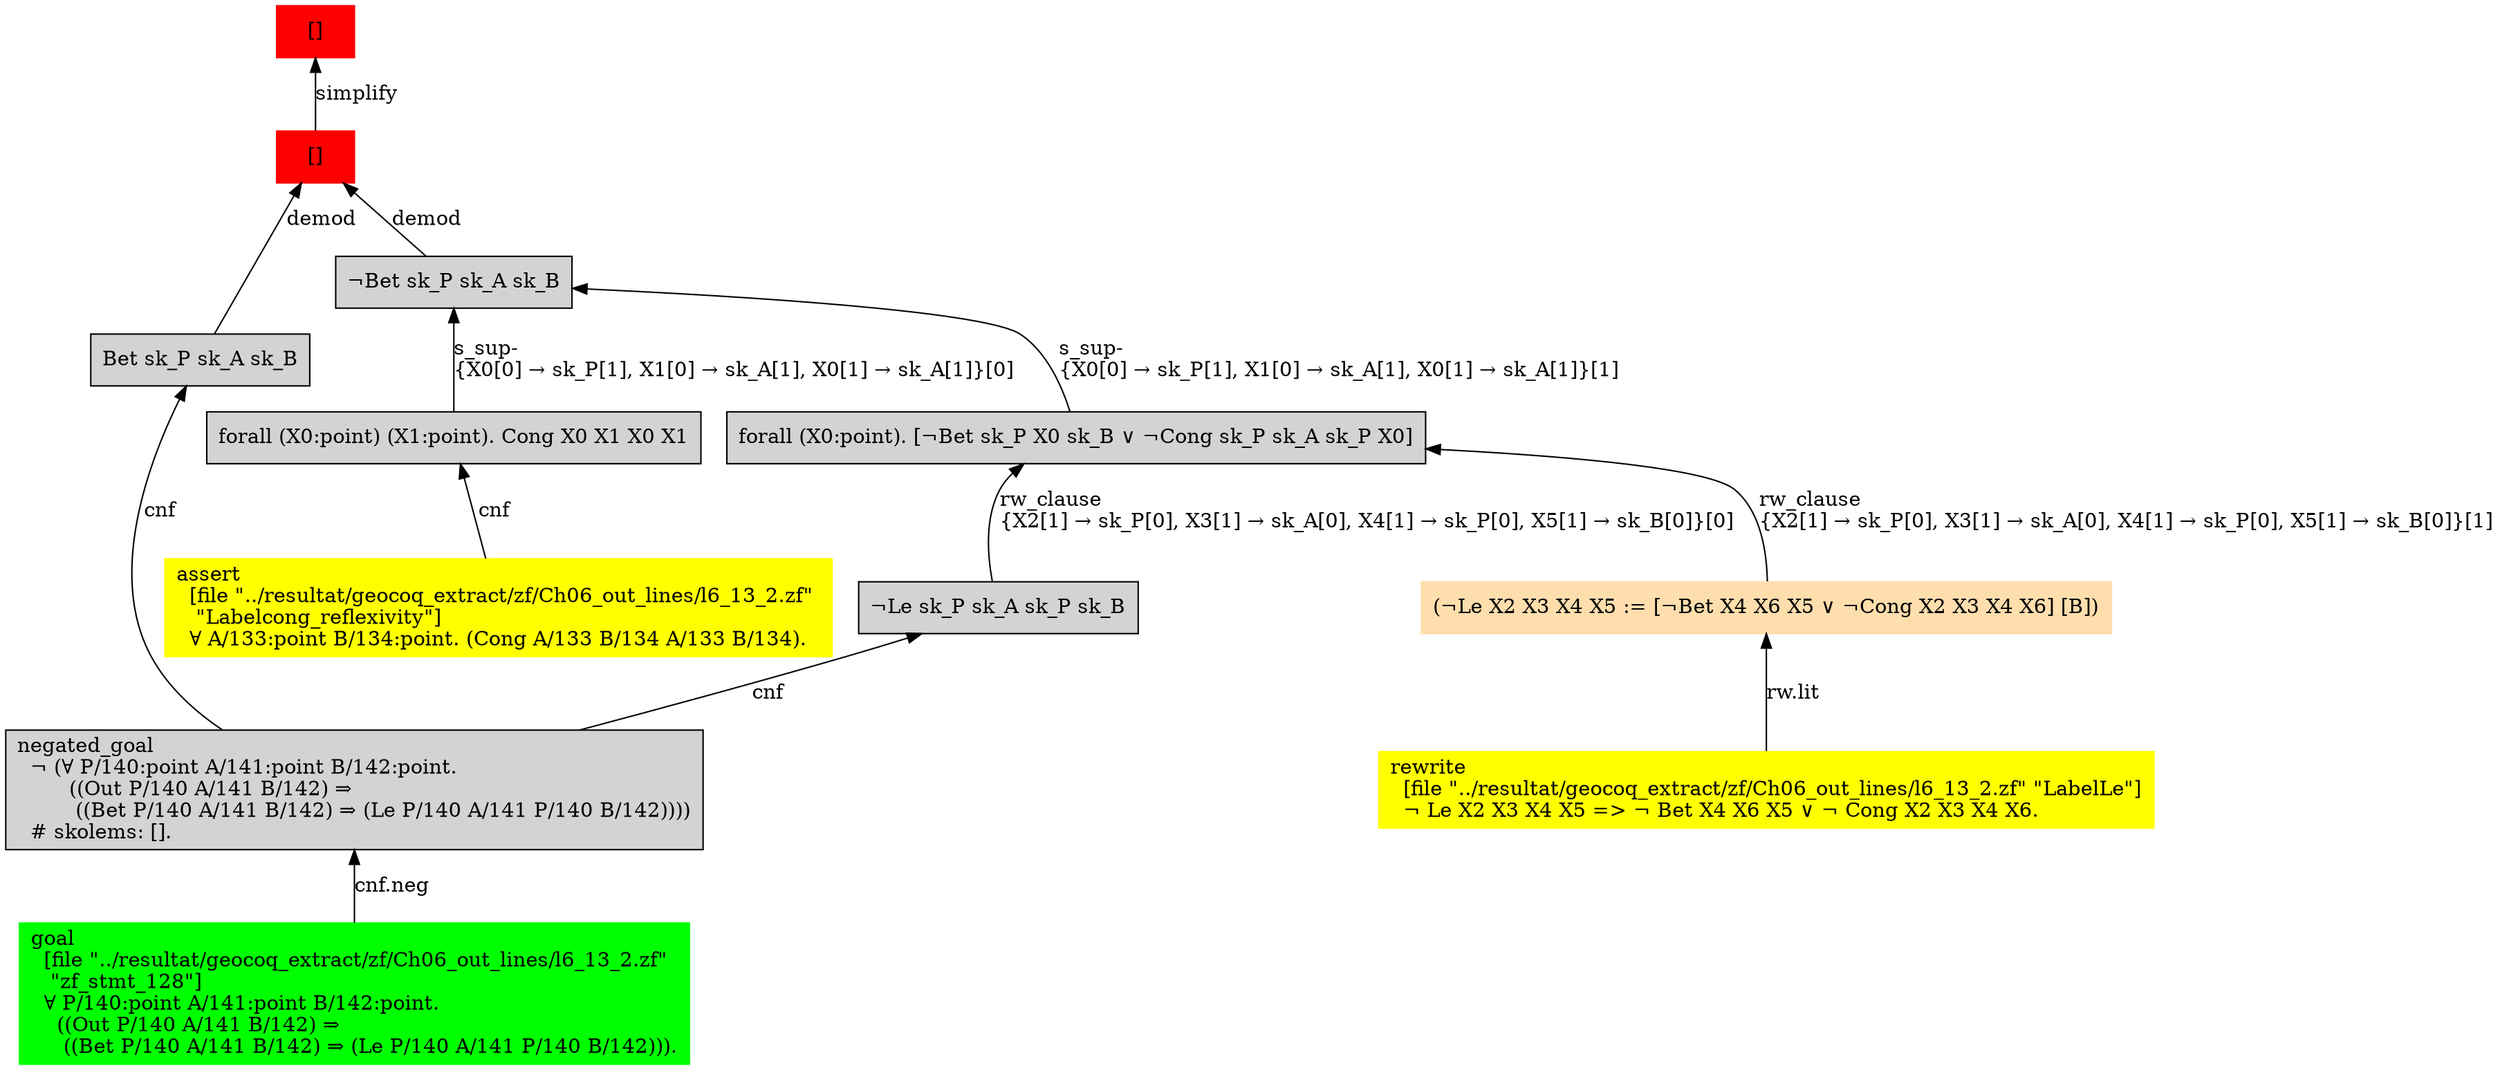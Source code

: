digraph "unsat_graph" {
  vertex_0 [color=red, label="[]", shape=box, style=filled];
  vertex_0 -> vertex_1 [label="simplify", dir="back"];
  vertex_1 [color=red, label="[]", shape=box, style=filled];
  vertex_1 -> vertex_2 [label="demod", dir="back"];
  vertex_2 [shape=box, label="Bet sk_P sk_A sk_B\l", style=filled];
  vertex_2 -> vertex_3 [label="cnf", dir="back"];
  vertex_3 [shape=box, label="negated_goal\l  ¬ (∀ P/140:point A/141:point B/142:point.\l        ((Out P/140 A/141 B/142) ⇒\l         ((Bet P/140 A/141 B/142) ⇒ (Le P/140 A/141 P/140 B/142))))\l  # skolems: [].\l", style=filled];
  vertex_3 -> vertex_4 [label="cnf.neg", dir="back"];
  vertex_4 [color=green, shape=box, label="goal\l  [file \"../resultat/geocoq_extract/zf/Ch06_out_lines/l6_13_2.zf\" \l   \"zf_stmt_128\"]\l  ∀ P/140:point A/141:point B/142:point.\l    ((Out P/140 A/141 B/142) ⇒\l     ((Bet P/140 A/141 B/142) ⇒ (Le P/140 A/141 P/140 B/142))).\l", style=filled];
  vertex_1 -> vertex_5 [label="demod", dir="back"];
  vertex_5 [shape=box, label="¬Bet sk_P sk_A sk_B\l", style=filled];
  vertex_5 -> vertex_6 [label="s_sup-\l\{X0[0] → sk_P[1], X1[0] → sk_A[1], X0[1] → sk_A[1]\}[1]\l", dir="back"];
  vertex_6 [shape=box, label="forall (X0:point). [¬Bet sk_P X0 sk_B ∨ ¬Cong sk_P sk_A sk_P X0]\l", style=filled];
  vertex_6 -> vertex_7 [label="rw_clause\l\{X2[1] → sk_P[0], X3[1] → sk_A[0], X4[1] → sk_P[0], X5[1] → sk_B[0]\}[1]\l", dir="back"];
  vertex_7 [color=navajowhite, shape=box, label="(¬Le X2 X3 X4 X5 := [¬Bet X4 X6 X5 ∨ ¬Cong X2 X3 X4 X6] [B])\l", style=filled];
  vertex_7 -> vertex_8 [label="rw.lit", dir="back"];
  vertex_8 [color=yellow, shape=box, label="rewrite\l  [file \"../resultat/geocoq_extract/zf/Ch06_out_lines/l6_13_2.zf\" \"LabelLe\"]\l  ¬ Le X2 X3 X4 X5 =\> ¬ Bet X4 X6 X5 ∨ ¬ Cong X2 X3 X4 X6.\l", style=filled];
  vertex_6 -> vertex_9 [label="rw_clause\l\{X2[1] → sk_P[0], X3[1] → sk_A[0], X4[1] → sk_P[0], X5[1] → sk_B[0]\}[0]\l", dir="back"];
  vertex_9 [shape=box, label="¬Le sk_P sk_A sk_P sk_B\l", style=filled];
  vertex_9 -> vertex_3 [label="cnf", dir="back"];
  vertex_5 -> vertex_10 [label="s_sup-\l\{X0[0] → sk_P[1], X1[0] → sk_A[1], X0[1] → sk_A[1]\}[0]\l", dir="back"];
  vertex_10 [shape=box, label="forall (X0:point) (X1:point). Cong X0 X1 X0 X1\l", style=filled];
  vertex_10 -> vertex_11 [label="cnf", dir="back"];
  vertex_11 [color=yellow, shape=box, label="assert\l  [file \"../resultat/geocoq_extract/zf/Ch06_out_lines/l6_13_2.zf\" \l   \"Labelcong_reflexivity\"]\l  ∀ A/133:point B/134:point. (Cong A/133 B/134 A/133 B/134).\l", style=filled];
  }


